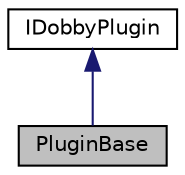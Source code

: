 digraph "PluginBase"
{
 // LATEX_PDF_SIZE
  edge [fontname="Helvetica",fontsize="10",labelfontname="Helvetica",labelfontsize="10"];
  node [fontname="Helvetica",fontsize="10",shape=record];
  Node1 [label="PluginBase",height=0.2,width=0.4,color="black", fillcolor="grey75", style="filled", fontcolor="black",tooltip="Basic object that provides the default overrides for a plugin."];
  Node2 -> Node1 [dir="back",color="midnightblue",fontsize="10",style="solid"];
  Node2 [label="IDobbyPlugin",height=0.2,width=0.4,color="black", fillcolor="white", style="filled",URL="$classIDobbyPlugin.html",tooltip="Interface that plugin libraries have to implement."];
}
